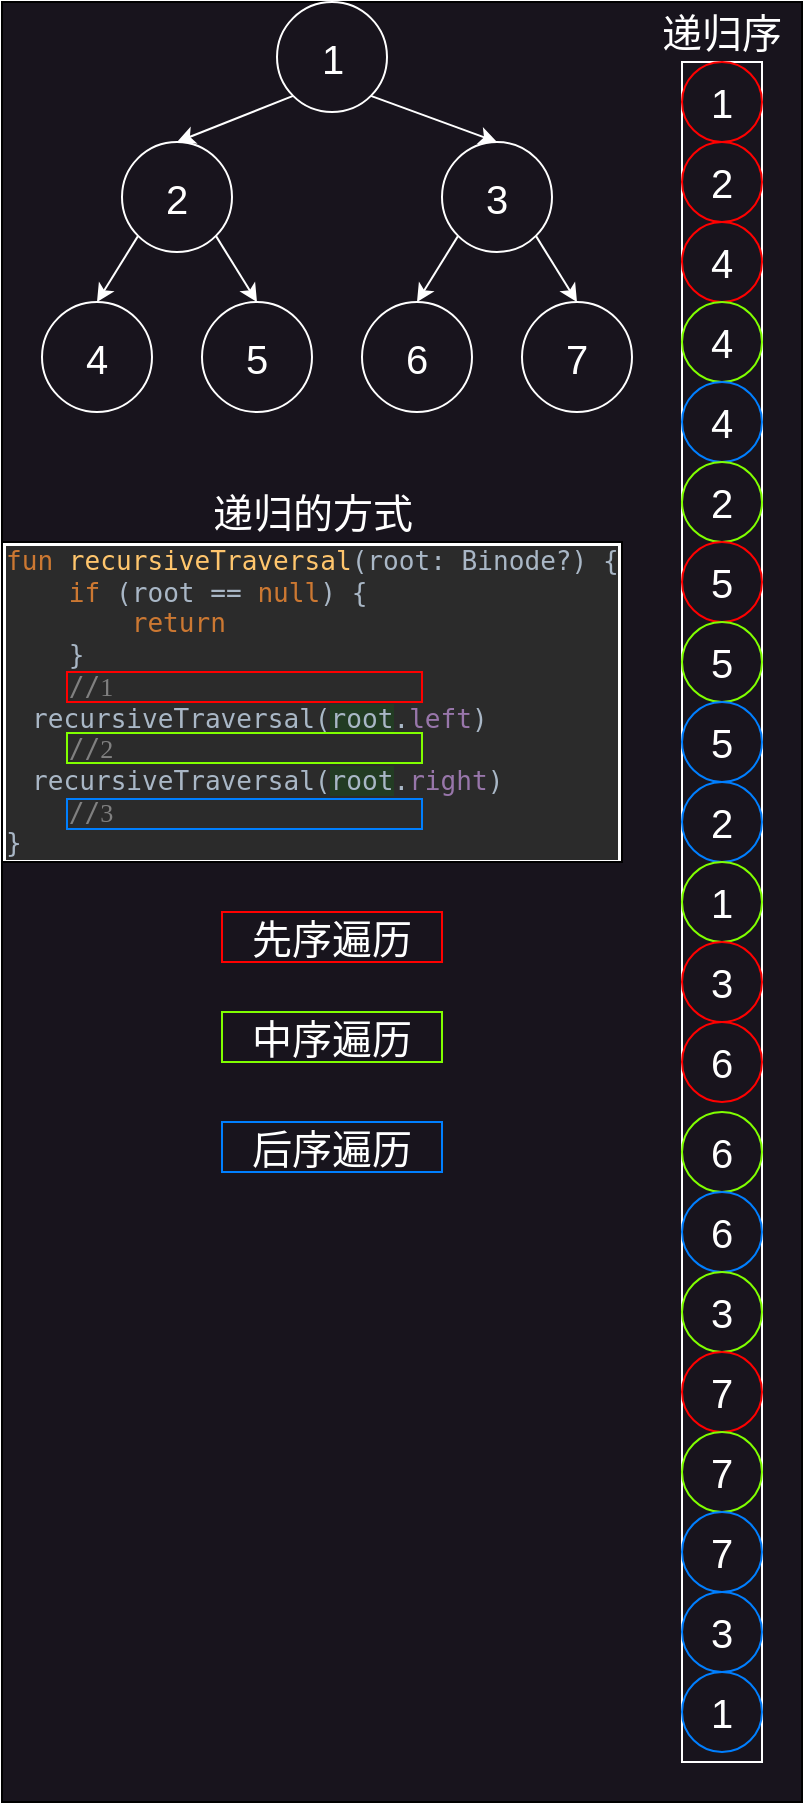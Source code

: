 <mxfile>
    <diagram id="9Vf29KUOQ6CvVW8i5toq" name="Page-1">
        <mxGraphModel dx="1037" dy="790" grid="1" gridSize="10" guides="1" tooltips="1" connect="1" arrows="1" fold="1" page="1" pageScale="1" pageWidth="827" pageHeight="1169" math="0" shadow="0">
            <root>
                <mxCell id="0"/>
                <mxCell id="1" parent="0"/>
                <mxCell id="55" value="" style="rounded=0;whiteSpace=wrap;html=1;fillColor=#18141D;" vertex="1" parent="1">
                    <mxGeometry width="400" height="900" as="geometry"/>
                </mxCell>
                <mxCell id="2" value="&lt;pre style=&quot;background-color:#2b2b2b;color:#a9b7c6;font-family:'JetBrains Mono',monospace;font-size:9.8pt;&quot;&gt;&lt;pre style=&quot;font-family: &amp;quot;JetBrains Mono&amp;quot;, monospace; font-size: 9.8pt;&quot;&gt;&lt;span style=&quot;color:#cc7832;&quot;&gt;fun &lt;/span&gt;&lt;span style=&quot;color:#ffc66d;&quot;&gt;recursiveTraversal&lt;/span&gt;(root: Binode?) {&lt;br&gt;    &lt;span style=&quot;color:#cc7832;&quot;&gt;if &lt;/span&gt;(root == &lt;span style=&quot;color:#cc7832;&quot;&gt;null&lt;/span&gt;) {&lt;br&gt;        &lt;span style=&quot;color:#cc7832;&quot;&gt;return&lt;br&gt;&lt;/span&gt;&lt;span style=&quot;color:#cc7832;&quot;&gt;    &lt;/span&gt;}&lt;br&gt;    &lt;span style=&quot;color:#808080;&quot;&gt;//&lt;/span&gt;&lt;span style=&quot;color:#808080;font-family:'Apple Color Emoji';&quot;&gt;1⃣️&lt;br&gt;&lt;/span&gt;&lt;span style=&quot;color:#808080;font-family:'Apple Color Emoji';&quot;&gt;    &lt;/span&gt;recursiveTraversal(&lt;span style=&quot;background-color:#223c23;&quot;&gt;root&lt;/span&gt;.&lt;span style=&quot;color:#9876aa;&quot;&gt;left&lt;/span&gt;)&lt;br&gt;    &lt;span style=&quot;color:#808080;&quot;&gt;//&lt;/span&gt;&lt;span style=&quot;color:#808080;font-family:'Apple Color Emoji';&quot;&gt;2⃣️&lt;br&gt;&lt;/span&gt;&lt;span style=&quot;color:#808080;font-family:'Apple Color Emoji';&quot;&gt;    &lt;/span&gt;recursiveTraversal(&lt;span style=&quot;background-color:#223c23;&quot;&gt;root&lt;/span&gt;.&lt;span style=&quot;color:#9876aa;&quot;&gt;right&lt;/span&gt;)&lt;br&gt;    &lt;span style=&quot;color:#808080;&quot;&gt;//&lt;/span&gt;&lt;span style=&quot;color:#808080;font-family:'Apple Color Emoji';&quot;&gt;3⃣️&lt;br&gt;&lt;/span&gt;}&lt;/pre&gt;&lt;/pre&gt;" style="rounded=0;whiteSpace=wrap;html=1;align=left;" parent="1" vertex="1">
                    <mxGeometry y="270" width="310" height="160" as="geometry"/>
                </mxCell>
                <mxCell id="10" style="edgeStyle=none;html=1;exitX=0;exitY=1;exitDx=0;exitDy=0;entryX=0.5;entryY=0;entryDx=0;entryDy=0;fontColor=#FFFFFF;strokeColor=#FFFFFF;" parent="1" source="3" target="4" edge="1">
                    <mxGeometry relative="1" as="geometry"/>
                </mxCell>
                <mxCell id="11" style="edgeStyle=none;html=1;exitX=1;exitY=1;exitDx=0;exitDy=0;entryX=0.5;entryY=0;entryDx=0;entryDy=0;fontColor=#FFFFFF;strokeColor=#FFFFFF;" parent="1" source="3" target="5" edge="1">
                    <mxGeometry relative="1" as="geometry"/>
                </mxCell>
                <mxCell id="3" value="1" style="ellipse;whiteSpace=wrap;html=1;aspect=fixed;fontSize=20;fontColor=#FFFFFF;fillColor=#18141D;strokeColor=#FFFFFF;" parent="1" vertex="1">
                    <mxGeometry x="137.5" width="55" height="55" as="geometry"/>
                </mxCell>
                <mxCell id="12" style="edgeStyle=none;html=1;exitX=0;exitY=1;exitDx=0;exitDy=0;entryX=0.5;entryY=0;entryDx=0;entryDy=0;fontColor=#FFFFFF;strokeColor=#FFFFFF;" parent="1" source="4" target="6" edge="1">
                    <mxGeometry relative="1" as="geometry"/>
                </mxCell>
                <mxCell id="13" style="edgeStyle=none;html=1;exitX=1;exitY=1;exitDx=0;exitDy=0;entryX=0.5;entryY=0;entryDx=0;entryDy=0;fontColor=#FFFFFF;strokeColor=#FFFFFF;" parent="1" source="4" target="7" edge="1">
                    <mxGeometry relative="1" as="geometry"/>
                </mxCell>
                <mxCell id="4" value="2" style="ellipse;whiteSpace=wrap;html=1;aspect=fixed;fontSize=20;fontColor=#FFFFFF;fillColor=#18141D;strokeColor=#FFFFFF;" parent="1" vertex="1">
                    <mxGeometry x="60" y="70" width="55" height="55" as="geometry"/>
                </mxCell>
                <mxCell id="14" style="edgeStyle=none;html=1;exitX=0;exitY=1;exitDx=0;exitDy=0;entryX=0.5;entryY=0;entryDx=0;entryDy=0;fontColor=#FFFFFF;strokeColor=#FFFFFF;" parent="1" source="5" target="8" edge="1">
                    <mxGeometry relative="1" as="geometry"/>
                </mxCell>
                <mxCell id="16" style="edgeStyle=none;html=1;exitX=1;exitY=1;exitDx=0;exitDy=0;entryX=0.5;entryY=0;entryDx=0;entryDy=0;fontColor=#FFFFFF;strokeColor=#FFFFFF;" parent="1" source="5" target="9" edge="1">
                    <mxGeometry relative="1" as="geometry"/>
                </mxCell>
                <mxCell id="5" value="&lt;font&gt;3&lt;/font&gt;" style="ellipse;whiteSpace=wrap;html=1;aspect=fixed;fontSize=20;fontColor=#FFFFFF;fillColor=#18141D;strokeColor=#FFFFFF;" parent="1" vertex="1">
                    <mxGeometry x="220" y="70" width="55" height="55" as="geometry"/>
                </mxCell>
                <mxCell id="6" value="4" style="ellipse;whiteSpace=wrap;html=1;aspect=fixed;fontSize=20;fontColor=#FFFFFF;fillColor=#18141D;strokeColor=#FFFFFF;" parent="1" vertex="1">
                    <mxGeometry x="20" y="150" width="55" height="55" as="geometry"/>
                </mxCell>
                <mxCell id="7" value="5" style="ellipse;whiteSpace=wrap;html=1;aspect=fixed;fontSize=20;fontColor=#FFFFFF;fillColor=#18141D;strokeColor=#FFFFFF;" parent="1" vertex="1">
                    <mxGeometry x="100" y="150" width="55" height="55" as="geometry"/>
                </mxCell>
                <mxCell id="8" value="6" style="ellipse;whiteSpace=wrap;html=1;aspect=fixed;fontSize=20;fontColor=#FFFFFF;fillColor=#18141D;strokeColor=#FFFFFF;" parent="1" vertex="1">
                    <mxGeometry x="180" y="150" width="55" height="55" as="geometry"/>
                </mxCell>
                <mxCell id="9" value="7" style="ellipse;whiteSpace=wrap;html=1;aspect=fixed;fontSize=20;fontColor=#FFFFFF;fillColor=#18141D;strokeColor=#FFFFFF;" parent="1" vertex="1">
                    <mxGeometry x="260" y="150" width="55" height="55" as="geometry"/>
                </mxCell>
                <mxCell id="17" value="" style="rounded=0;whiteSpace=wrap;html=1;fontSize=20;fontColor=#FFFFFF;fillColor=#18141D;strokeColor=#FFFFFF;" parent="1" vertex="1">
                    <mxGeometry x="340" y="30" width="40" height="850" as="geometry"/>
                </mxCell>
                <mxCell id="18" value="递归序" style="text;html=1;strokeColor=none;fillColor=none;align=center;verticalAlign=middle;whiteSpace=wrap;rounded=0;fontSize=20;fontColor=#FFFFFF;" parent="1" vertex="1">
                    <mxGeometry x="320" width="80" height="30" as="geometry"/>
                </mxCell>
                <mxCell id="19" value="1" style="ellipse;whiteSpace=wrap;html=1;aspect=fixed;fontSize=20;fontColor=#FFFFFF;strokeColor=#FF0000;fillColor=#18141D;" parent="1" vertex="1">
                    <mxGeometry x="340" y="30" width="40" height="40" as="geometry"/>
                </mxCell>
                <mxCell id="20" value="2" style="ellipse;whiteSpace=wrap;html=1;aspect=fixed;fontSize=20;fontColor=#FFFFFF;strokeColor=#FF0000;fillColor=#18141D;" parent="1" vertex="1">
                    <mxGeometry x="340" y="70" width="40" height="40" as="geometry"/>
                </mxCell>
                <mxCell id="21" value="4" style="ellipse;whiteSpace=wrap;html=1;aspect=fixed;fontSize=20;fontColor=#FFFFFF;strokeColor=#FF0000;fillColor=#18141D;" parent="1" vertex="1">
                    <mxGeometry x="340" y="110" width="40" height="40" as="geometry"/>
                </mxCell>
                <mxCell id="22" value="4" style="ellipse;whiteSpace=wrap;html=1;aspect=fixed;fontSize=20;fontColor=#FFFFFF;strokeColor=#80FF00;fillColor=#18141D;" parent="1" vertex="1">
                    <mxGeometry x="340" y="150" width="40" height="40" as="geometry"/>
                </mxCell>
                <mxCell id="23" value="4" style="ellipse;whiteSpace=wrap;html=1;aspect=fixed;fontSize=20;fontColor=#FFFFFF;strokeColor=#007FFF;fillColor=#18141D;" parent="1" vertex="1">
                    <mxGeometry x="340" y="190" width="40" height="40" as="geometry"/>
                </mxCell>
                <mxCell id="24" value="2" style="ellipse;whiteSpace=wrap;html=1;aspect=fixed;fontSize=20;fontColor=#FFFFFF;strokeColor=#80FF00;fillColor=#18141D;" parent="1" vertex="1">
                    <mxGeometry x="340" y="230" width="40" height="40" as="geometry"/>
                </mxCell>
                <mxCell id="25" value="5" style="ellipse;whiteSpace=wrap;html=1;aspect=fixed;fontSize=20;fontColor=#FFFFFF;strokeColor=#FF0000;fillColor=#18141D;" parent="1" vertex="1">
                    <mxGeometry x="340" y="270" width="40" height="40" as="geometry"/>
                </mxCell>
                <mxCell id="26" value="5" style="ellipse;whiteSpace=wrap;html=1;aspect=fixed;fontSize=20;fontColor=#FFFFFF;strokeColor=#80FF00;fillColor=#18141D;" parent="1" vertex="1">
                    <mxGeometry x="340" y="310" width="40" height="40" as="geometry"/>
                </mxCell>
                <mxCell id="27" value="5" style="ellipse;whiteSpace=wrap;html=1;aspect=fixed;fontSize=20;fontColor=#FFFFFF;strokeColor=#007FFF;fillColor=#18141D;" parent="1" vertex="1">
                    <mxGeometry x="340" y="350" width="40" height="40" as="geometry"/>
                </mxCell>
                <mxCell id="28" value="2" style="ellipse;whiteSpace=wrap;html=1;aspect=fixed;fontSize=20;fontColor=#FFFFFF;strokeColor=#007FFF;fillColor=#18141D;" parent="1" vertex="1">
                    <mxGeometry x="340" y="390" width="40" height="40" as="geometry"/>
                </mxCell>
                <mxCell id="29" value="1" style="ellipse;whiteSpace=wrap;html=1;aspect=fixed;fontSize=20;fontColor=#FFFFFF;strokeColor=#80FF00;fillColor=#18141D;" parent="1" vertex="1">
                    <mxGeometry x="340" y="430" width="40" height="40" as="geometry"/>
                </mxCell>
                <mxCell id="35" value="3" style="ellipse;whiteSpace=wrap;html=1;aspect=fixed;fontSize=20;fontColor=#FFFFFF;strokeColor=#FF0000;fillColor=#18141D;" parent="1" vertex="1">
                    <mxGeometry x="340" y="470" width="40" height="40" as="geometry"/>
                </mxCell>
                <mxCell id="36" value="6" style="ellipse;whiteSpace=wrap;html=1;aspect=fixed;fontSize=20;fontColor=#FFFFFF;strokeColor=#FF0000;fillColor=#18141D;" parent="1" vertex="1">
                    <mxGeometry x="340" y="510" width="40" height="40" as="geometry"/>
                </mxCell>
                <mxCell id="37" value="6" style="ellipse;whiteSpace=wrap;html=1;aspect=fixed;fontSize=20;fontColor=#FFFFFF;strokeColor=#80FF00;fillColor=#18141D;" parent="1" vertex="1">
                    <mxGeometry x="340" y="555" width="40" height="40" as="geometry"/>
                </mxCell>
                <mxCell id="38" value="6" style="ellipse;whiteSpace=wrap;html=1;aspect=fixed;fontSize=20;fontColor=#FFFFFF;strokeColor=#007FFF;fillColor=#18141D;" parent="1" vertex="1">
                    <mxGeometry x="340" y="595" width="40" height="40" as="geometry"/>
                </mxCell>
                <mxCell id="39" value="3" style="ellipse;whiteSpace=wrap;html=1;aspect=fixed;fontSize=20;fontColor=#FFFFFF;strokeColor=#80FF00;fillColor=#18141D;" parent="1" vertex="1">
                    <mxGeometry x="340" y="635" width="40" height="40" as="geometry"/>
                </mxCell>
                <mxCell id="40" value="7" style="ellipse;whiteSpace=wrap;html=1;aspect=fixed;fontSize=20;fontColor=#FFFFFF;strokeColor=#FF0000;fillColor=#18141D;" parent="1" vertex="1">
                    <mxGeometry x="340" y="675" width="40" height="40" as="geometry"/>
                </mxCell>
                <mxCell id="41" value="7" style="ellipse;whiteSpace=wrap;html=1;aspect=fixed;fontSize=20;fontColor=#FFFFFF;strokeColor=#80FF00;fillColor=#18141D;" parent="1" vertex="1">
                    <mxGeometry x="340" y="715" width="40" height="40" as="geometry"/>
                </mxCell>
                <mxCell id="42" value="7" style="ellipse;whiteSpace=wrap;html=1;aspect=fixed;fontSize=20;fontColor=#FFFFFF;strokeColor=#007FFF;fillColor=#18141D;" parent="1" vertex="1">
                    <mxGeometry x="340" y="755" width="40" height="40" as="geometry"/>
                </mxCell>
                <mxCell id="43" value="3" style="ellipse;whiteSpace=wrap;html=1;aspect=fixed;fontSize=20;fontColor=#FFFFFF;strokeColor=#007FFF;fillColor=#18141D;" parent="1" vertex="1">
                    <mxGeometry x="340" y="795" width="40" height="40" as="geometry"/>
                </mxCell>
                <mxCell id="44" value="1" style="ellipse;whiteSpace=wrap;html=1;aspect=fixed;fontSize=20;fontColor=#FFFFFF;strokeColor=#007FFF;fillColor=#18141D;" parent="1" vertex="1">
                    <mxGeometry x="340" y="835" width="40" height="40" as="geometry"/>
                </mxCell>
                <mxCell id="45" value="" style="rounded=0;whiteSpace=wrap;html=1;fontSize=20;fontColor=#FFFFFF;fillColor=none;strokeColor=#FF0000;" parent="1" vertex="1">
                    <mxGeometry x="32.5" y="335" width="177.5" height="15" as="geometry"/>
                </mxCell>
                <mxCell id="49" value="" style="rounded=0;whiteSpace=wrap;html=1;fontSize=20;fontColor=#FFFFFF;fillColor=none;strokeColor=#80FF00;" parent="1" vertex="1">
                    <mxGeometry x="32.5" y="365.5" width="177.5" height="15" as="geometry"/>
                </mxCell>
                <mxCell id="50" value="" style="rounded=0;whiteSpace=wrap;html=1;fontSize=20;fontColor=#FFFFFF;fillColor=none;strokeColor=#007FFF;" parent="1" vertex="1">
                    <mxGeometry x="32.5" y="398.5" width="177.5" height="15" as="geometry"/>
                </mxCell>
                <mxCell id="51" value="先序遍历" style="rounded=0;whiteSpace=wrap;html=1;fontSize=20;fontColor=#FFFFFF;fillColor=none;strokeColor=#FF0000;" parent="1" vertex="1">
                    <mxGeometry x="110" y="455" width="110" height="25" as="geometry"/>
                </mxCell>
                <mxCell id="52" value="中序遍历" style="rounded=0;whiteSpace=wrap;html=1;fontSize=20;fontColor=#FFFFFF;fillColor=none;strokeColor=#80FF00;" parent="1" vertex="1">
                    <mxGeometry x="110" y="505" width="110" height="25" as="geometry"/>
                </mxCell>
                <mxCell id="53" value="后序遍历" style="rounded=0;whiteSpace=wrap;html=1;fontSize=20;fontColor=#FFFFFF;fillColor=none;strokeColor=#007FFF;" parent="1" vertex="1">
                    <mxGeometry x="110" y="560" width="110" height="25" as="geometry"/>
                </mxCell>
                <mxCell id="54" value="递归的方式" style="text;html=1;strokeColor=none;fillColor=none;align=center;verticalAlign=middle;whiteSpace=wrap;rounded=0;fontSize=20;fontColor=#FFFFFF;" parent="1" vertex="1">
                    <mxGeometry x="96.5" y="240" width="117" height="30" as="geometry"/>
                </mxCell>
            </root>
        </mxGraphModel>
    </diagram>
</mxfile>